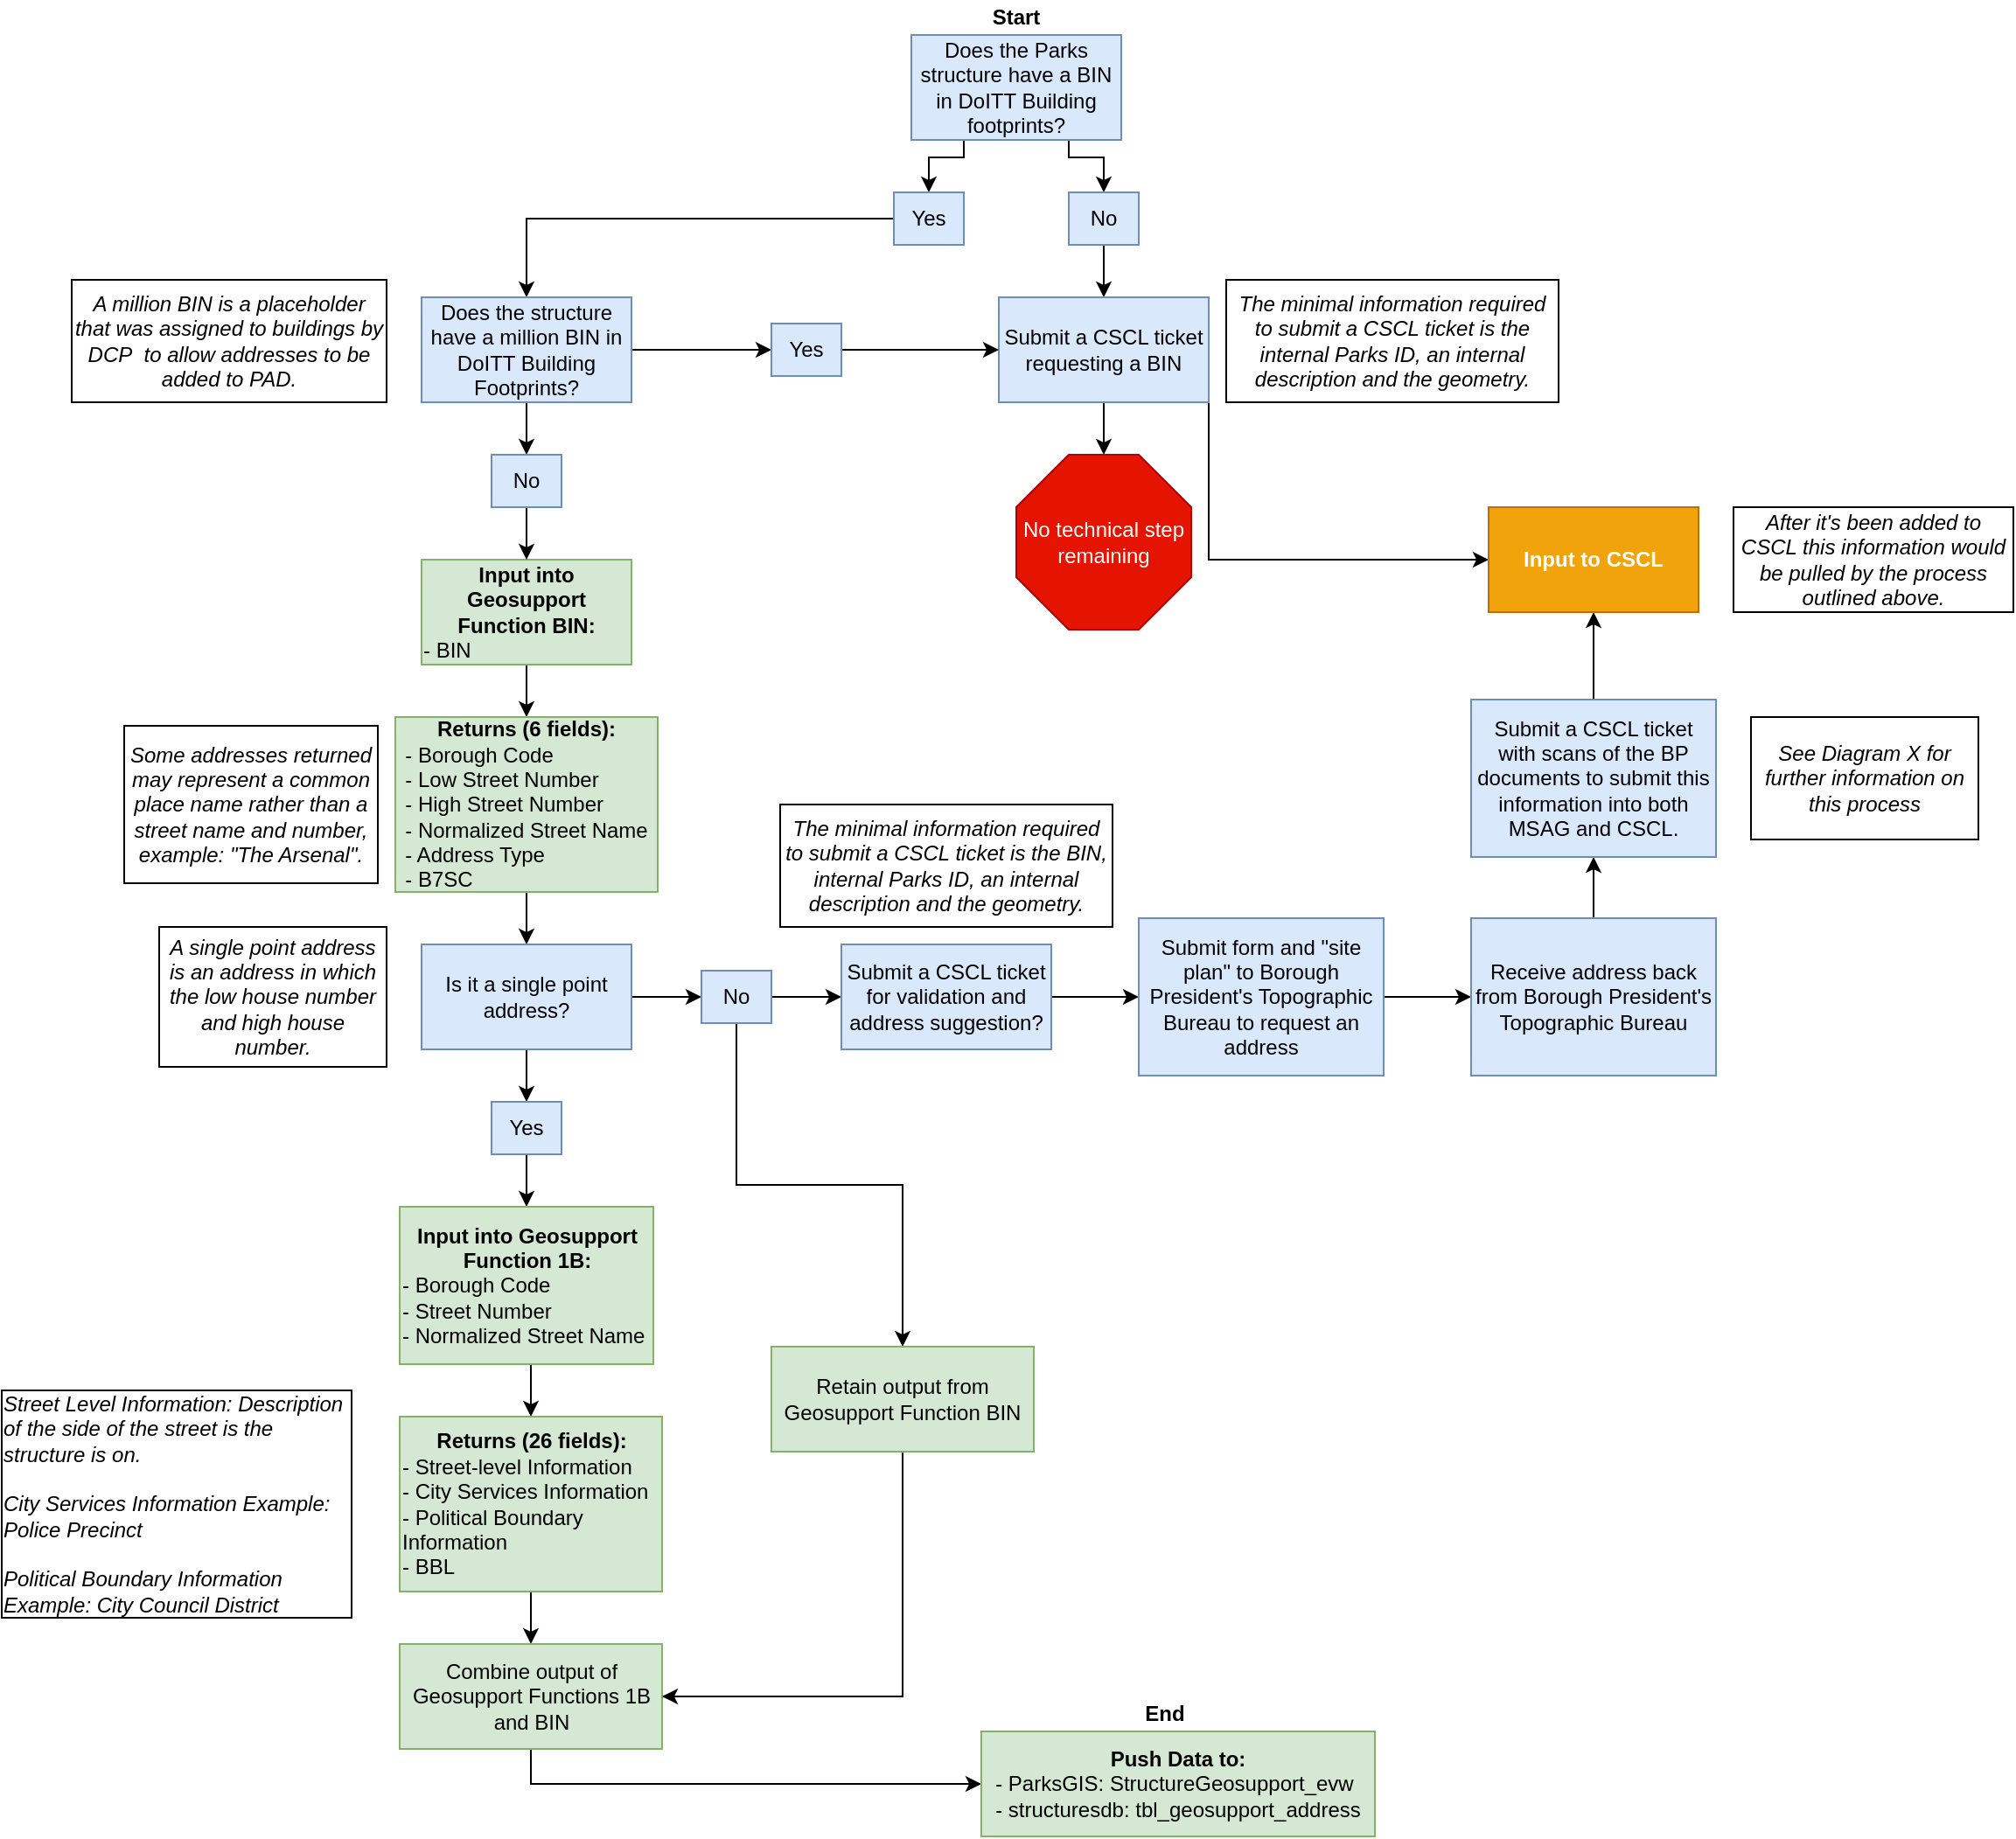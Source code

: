 <mxfile version="13.5.9" type="github">
  <diagram id="P0ZCVF98Ue42GssgXytQ" name="Page-1">
    <mxGraphModel dx="2272" dy="794" grid="1" gridSize="10" guides="1" tooltips="1" connect="1" arrows="1" fold="1" page="1" pageScale="1" pageWidth="850" pageHeight="1100" math="0" shadow="0">
      <root>
        <mxCell id="0" />
        <mxCell id="1" parent="0" />
        <mxCell id="Gs7SRbzFLweDe3SecU4g-5" style="edgeStyle=orthogonalEdgeStyle;rounded=0;orthogonalLoop=1;jettySize=auto;html=1;exitX=0.25;exitY=1;exitDx=0;exitDy=0;entryX=0.5;entryY=0;entryDx=0;entryDy=0;" edge="1" parent="1" source="Gs7SRbzFLweDe3SecU4g-1" target="Gs7SRbzFLweDe3SecU4g-3">
          <mxGeometry relative="1" as="geometry">
            <Array as="points">
              <mxPoint x="310" y="140" />
              <mxPoint x="290" y="140" />
            </Array>
          </mxGeometry>
        </mxCell>
        <mxCell id="Gs7SRbzFLweDe3SecU4g-6" style="edgeStyle=orthogonalEdgeStyle;rounded=0;orthogonalLoop=1;jettySize=auto;html=1;exitX=0.75;exitY=1;exitDx=0;exitDy=0;entryX=0.5;entryY=0;entryDx=0;entryDy=0;" edge="1" parent="1" source="Gs7SRbzFLweDe3SecU4g-1" target="Gs7SRbzFLweDe3SecU4g-4">
          <mxGeometry relative="1" as="geometry">
            <Array as="points">
              <mxPoint x="370" y="140" />
              <mxPoint x="390" y="140" />
            </Array>
          </mxGeometry>
        </mxCell>
        <mxCell id="Gs7SRbzFLweDe3SecU4g-1" value="Does the Parks structure have a BIN in DoITT Building footprints?" style="rounded=0;whiteSpace=wrap;html=1;fillColor=#dae8fc;strokeColor=#6c8ebf;" vertex="1" parent="1">
          <mxGeometry x="280" y="70" width="120" height="60" as="geometry" />
        </mxCell>
        <mxCell id="Gs7SRbzFLweDe3SecU4g-24" style="edgeStyle=orthogonalEdgeStyle;rounded=0;orthogonalLoop=1;jettySize=auto;html=1;exitX=0.5;exitY=1;exitDx=0;exitDy=0;entryX=0.5;entryY=0;entryDx=0;entryDy=0;" edge="1" parent="1" source="Gs7SRbzFLweDe3SecU4g-2" target="Gs7SRbzFLweDe3SecU4g-23">
          <mxGeometry relative="1" as="geometry" />
        </mxCell>
        <mxCell id="Gs7SRbzFLweDe3SecU4g-2" value="&lt;b&gt;Input&amp;nbsp;into Geosupport Function BIN:&lt;br&gt;&lt;div style=&quot;text-align: left&quot;&gt;&lt;span style=&quot;font-weight: normal&quot;&gt;- BIN&lt;/span&gt;&lt;/div&gt;&lt;/b&gt;" style="rounded=0;whiteSpace=wrap;html=1;fillColor=#d5e8d4;strokeColor=#82b366;" vertex="1" parent="1">
          <mxGeometry y="370" width="120" height="60" as="geometry" />
        </mxCell>
        <mxCell id="Gs7SRbzFLweDe3SecU4g-16" style="edgeStyle=orthogonalEdgeStyle;rounded=0;orthogonalLoop=1;jettySize=auto;html=1;exitX=0;exitY=0.5;exitDx=0;exitDy=0;" edge="1" parent="1" source="Gs7SRbzFLweDe3SecU4g-3" target="Gs7SRbzFLweDe3SecU4g-14">
          <mxGeometry relative="1" as="geometry" />
        </mxCell>
        <mxCell id="Gs7SRbzFLweDe3SecU4g-3" value="Yes" style="rounded=0;whiteSpace=wrap;html=1;fillColor=#dae8fc;strokeColor=#6c8ebf;" vertex="1" parent="1">
          <mxGeometry x="270" y="160" width="40" height="30" as="geometry" />
        </mxCell>
        <mxCell id="Gs7SRbzFLweDe3SecU4g-12" style="edgeStyle=orthogonalEdgeStyle;rounded=0;orthogonalLoop=1;jettySize=auto;html=1;exitX=0.5;exitY=1;exitDx=0;exitDy=0;entryX=0.5;entryY=0;entryDx=0;entryDy=0;" edge="1" parent="1" source="Gs7SRbzFLweDe3SecU4g-4" target="Gs7SRbzFLweDe3SecU4g-7">
          <mxGeometry relative="1" as="geometry" />
        </mxCell>
        <mxCell id="Gs7SRbzFLweDe3SecU4g-4" value="No" style="rounded=0;whiteSpace=wrap;html=1;fillColor=#dae8fc;strokeColor=#6c8ebf;" vertex="1" parent="1">
          <mxGeometry x="370" y="160" width="40" height="30" as="geometry" />
        </mxCell>
        <mxCell id="Gs7SRbzFLweDe3SecU4g-13" style="edgeStyle=orthogonalEdgeStyle;rounded=0;orthogonalLoop=1;jettySize=auto;html=1;exitX=0.5;exitY=1;exitDx=0;exitDy=0;entryX=0.5;entryY=0;entryDx=0;entryDy=0;entryPerimeter=0;" edge="1" parent="1" source="Gs7SRbzFLweDe3SecU4g-7" target="Gs7SRbzFLweDe3SecU4g-9">
          <mxGeometry relative="1" as="geometry" />
        </mxCell>
        <mxCell id="Gs7SRbzFLweDe3SecU4g-66" style="edgeStyle=orthogonalEdgeStyle;rounded=0;orthogonalLoop=1;jettySize=auto;html=1;exitX=0.75;exitY=1;exitDx=0;exitDy=0;entryX=0;entryY=0.5;entryDx=0;entryDy=0;" edge="1" parent="1" source="Gs7SRbzFLweDe3SecU4g-7" target="Gs7SRbzFLweDe3SecU4g-64">
          <mxGeometry relative="1" as="geometry">
            <Array as="points">
              <mxPoint x="450" y="280" />
              <mxPoint x="450" y="370" />
            </Array>
          </mxGeometry>
        </mxCell>
        <mxCell id="Gs7SRbzFLweDe3SecU4g-7" value="Submit a CSCL ticket requesting a BIN" style="rounded=0;whiteSpace=wrap;html=1;fillColor=#dae8fc;strokeColor=#6c8ebf;" vertex="1" parent="1">
          <mxGeometry x="330" y="220" width="120" height="60" as="geometry" />
        </mxCell>
        <mxCell id="Gs7SRbzFLweDe3SecU4g-9" value="No technical step remaining" style="whiteSpace=wrap;html=1;shape=mxgraph.basic.octagon2;align=center;verticalAlign=middle;dx=15;fillColor=#e51400;strokeColor=#B20000;fontColor=#ffffff;" vertex="1" parent="1">
          <mxGeometry x="340" y="310" width="100" height="100" as="geometry" />
        </mxCell>
        <mxCell id="Gs7SRbzFLweDe3SecU4g-11" value="&lt;i&gt;The minimal information required to submit a CSCL ticket is the internal Parks ID, an internal description and the geometry.&lt;/i&gt;" style="rounded=0;whiteSpace=wrap;html=1;" vertex="1" parent="1">
          <mxGeometry x="460" y="210" width="190" height="70" as="geometry" />
        </mxCell>
        <mxCell id="Gs7SRbzFLweDe3SecU4g-18" style="edgeStyle=orthogonalEdgeStyle;rounded=0;orthogonalLoop=1;jettySize=auto;html=1;exitX=1;exitY=0.5;exitDx=0;exitDy=0;entryX=0;entryY=0.5;entryDx=0;entryDy=0;" edge="1" parent="1" source="Gs7SRbzFLweDe3SecU4g-14" target="Gs7SRbzFLweDe3SecU4g-17">
          <mxGeometry relative="1" as="geometry" />
        </mxCell>
        <mxCell id="Gs7SRbzFLweDe3SecU4g-21" style="edgeStyle=orthogonalEdgeStyle;rounded=0;orthogonalLoop=1;jettySize=auto;html=1;exitX=0.5;exitY=1;exitDx=0;exitDy=0;entryX=0.5;entryY=0;entryDx=0;entryDy=0;" edge="1" parent="1" source="Gs7SRbzFLweDe3SecU4g-14" target="Gs7SRbzFLweDe3SecU4g-20">
          <mxGeometry relative="1" as="geometry" />
        </mxCell>
        <mxCell id="Gs7SRbzFLweDe3SecU4g-14" value="Does the structure have a million BIN in DoITT Building Footprints?" style="rounded=0;whiteSpace=wrap;html=1;fillColor=#dae8fc;strokeColor=#6c8ebf;" vertex="1" parent="1">
          <mxGeometry y="220" width="120" height="60" as="geometry" />
        </mxCell>
        <mxCell id="Gs7SRbzFLweDe3SecU4g-15" value="&lt;i&gt;A million BIN is a placeholder that was assigned to buildings by DCP&amp;nbsp; to allow addresses to be added to PAD.&lt;/i&gt;" style="rounded=0;whiteSpace=wrap;html=1;" vertex="1" parent="1">
          <mxGeometry x="-200" y="210" width="180" height="70" as="geometry" />
        </mxCell>
        <mxCell id="Gs7SRbzFLweDe3SecU4g-19" style="edgeStyle=orthogonalEdgeStyle;rounded=0;orthogonalLoop=1;jettySize=auto;html=1;exitX=1;exitY=0.5;exitDx=0;exitDy=0;entryX=0;entryY=0.5;entryDx=0;entryDy=0;" edge="1" parent="1" source="Gs7SRbzFLweDe3SecU4g-17" target="Gs7SRbzFLweDe3SecU4g-7">
          <mxGeometry relative="1" as="geometry" />
        </mxCell>
        <mxCell id="Gs7SRbzFLweDe3SecU4g-17" value="Yes" style="rounded=0;whiteSpace=wrap;html=1;fillColor=#dae8fc;strokeColor=#6c8ebf;" vertex="1" parent="1">
          <mxGeometry x="200" y="235" width="40" height="30" as="geometry" />
        </mxCell>
        <mxCell id="Gs7SRbzFLweDe3SecU4g-22" style="edgeStyle=orthogonalEdgeStyle;rounded=0;orthogonalLoop=1;jettySize=auto;html=1;exitX=0.5;exitY=1;exitDx=0;exitDy=0;entryX=0.5;entryY=0;entryDx=0;entryDy=0;" edge="1" parent="1" source="Gs7SRbzFLweDe3SecU4g-20" target="Gs7SRbzFLweDe3SecU4g-2">
          <mxGeometry relative="1" as="geometry" />
        </mxCell>
        <mxCell id="Gs7SRbzFLweDe3SecU4g-20" value="No" style="rounded=0;whiteSpace=wrap;html=1;fillColor=#dae8fc;strokeColor=#6c8ebf;" vertex="1" parent="1">
          <mxGeometry x="40" y="310" width="40" height="30" as="geometry" />
        </mxCell>
        <mxCell id="Gs7SRbzFLweDe3SecU4g-28" style="edgeStyle=orthogonalEdgeStyle;rounded=0;orthogonalLoop=1;jettySize=auto;html=1;exitX=0.5;exitY=1;exitDx=0;exitDy=0;entryX=0.5;entryY=0;entryDx=0;entryDy=0;" edge="1" parent="1" source="Gs7SRbzFLweDe3SecU4g-23" target="Gs7SRbzFLweDe3SecU4g-25">
          <mxGeometry relative="1" as="geometry" />
        </mxCell>
        <mxCell id="Gs7SRbzFLweDe3SecU4g-23" value="&lt;b&gt;Returns (6 fields):&lt;/b&gt;&lt;br&gt;&lt;div style=&quot;text-align: left&quot;&gt;&lt;span&gt;- Borough Code&lt;/span&gt;&lt;/div&gt;&lt;div style=&quot;text-align: left&quot;&gt;&lt;span&gt;- Low Street Number&lt;/span&gt;&lt;/div&gt;&lt;div style=&quot;text-align: left&quot;&gt;&lt;span&gt;- High Street Number&lt;/span&gt;&lt;/div&gt;&lt;div style=&quot;text-align: left&quot;&gt;&lt;span&gt;- Normalized Street Name&lt;/span&gt;&lt;/div&gt;&lt;div style=&quot;text-align: left&quot;&gt;&lt;span&gt;- Address Type&lt;/span&gt;&lt;/div&gt;&lt;div style=&quot;text-align: left&quot;&gt;&lt;span&gt;- B7SC&lt;/span&gt;&lt;/div&gt;" style="rounded=0;whiteSpace=wrap;html=1;fillColor=#d5e8d4;strokeColor=#82b366;" vertex="1" parent="1">
          <mxGeometry x="-15" y="460" width="150" height="100" as="geometry" />
        </mxCell>
        <mxCell id="Gs7SRbzFLweDe3SecU4g-31" style="edgeStyle=orthogonalEdgeStyle;rounded=0;orthogonalLoop=1;jettySize=auto;html=1;exitX=1;exitY=0.5;exitDx=0;exitDy=0;entryX=0;entryY=0.5;entryDx=0;entryDy=0;" edge="1" parent="1" source="Gs7SRbzFLweDe3SecU4g-25" target="Gs7SRbzFLweDe3SecU4g-30">
          <mxGeometry relative="1" as="geometry" />
        </mxCell>
        <mxCell id="Gs7SRbzFLweDe3SecU4g-37" style="edgeStyle=orthogonalEdgeStyle;rounded=0;orthogonalLoop=1;jettySize=auto;html=1;exitX=0.5;exitY=1;exitDx=0;exitDy=0;entryX=0.5;entryY=0;entryDx=0;entryDy=0;" edge="1" parent="1" source="Gs7SRbzFLweDe3SecU4g-25" target="Gs7SRbzFLweDe3SecU4g-29">
          <mxGeometry relative="1" as="geometry" />
        </mxCell>
        <mxCell id="Gs7SRbzFLweDe3SecU4g-25" value="Is it a single point address?" style="rounded=0;whiteSpace=wrap;html=1;fillColor=#dae8fc;strokeColor=#6c8ebf;" vertex="1" parent="1">
          <mxGeometry y="590" width="120" height="60" as="geometry" />
        </mxCell>
        <mxCell id="Gs7SRbzFLweDe3SecU4g-27" value="&lt;i&gt;A single point address is an address in which the low house number and high house number.&lt;/i&gt;" style="rounded=0;whiteSpace=wrap;html=1;" vertex="1" parent="1">
          <mxGeometry x="-150" y="580" width="130" height="80" as="geometry" />
        </mxCell>
        <mxCell id="Gs7SRbzFLweDe3SecU4g-40" style="edgeStyle=orthogonalEdgeStyle;rounded=0;orthogonalLoop=1;jettySize=auto;html=1;exitX=0.5;exitY=1;exitDx=0;exitDy=0;entryX=0.5;entryY=0;entryDx=0;entryDy=0;" edge="1" parent="1" source="Gs7SRbzFLweDe3SecU4g-29" target="Gs7SRbzFLweDe3SecU4g-39">
          <mxGeometry relative="1" as="geometry" />
        </mxCell>
        <mxCell id="Gs7SRbzFLweDe3SecU4g-29" value="Yes" style="rounded=0;whiteSpace=wrap;html=1;fillColor=#dae8fc;strokeColor=#6c8ebf;" vertex="1" parent="1">
          <mxGeometry x="40" y="680" width="40" height="30" as="geometry" />
        </mxCell>
        <mxCell id="Gs7SRbzFLweDe3SecU4g-34" style="edgeStyle=orthogonalEdgeStyle;rounded=0;orthogonalLoop=1;jettySize=auto;html=1;exitX=1;exitY=0.5;exitDx=0;exitDy=0;entryX=0;entryY=0.5;entryDx=0;entryDy=0;" edge="1" parent="1" source="Gs7SRbzFLweDe3SecU4g-30" target="Gs7SRbzFLweDe3SecU4g-33">
          <mxGeometry relative="1" as="geometry" />
        </mxCell>
        <mxCell id="Gs7SRbzFLweDe3SecU4g-51" style="edgeStyle=orthogonalEdgeStyle;rounded=0;orthogonalLoop=1;jettySize=auto;html=1;exitX=0.5;exitY=1;exitDx=0;exitDy=0;entryX=0.5;entryY=0;entryDx=0;entryDy=0;" edge="1" parent="1" source="Gs7SRbzFLweDe3SecU4g-30" target="Gs7SRbzFLweDe3SecU4g-50">
          <mxGeometry relative="1" as="geometry" />
        </mxCell>
        <mxCell id="Gs7SRbzFLweDe3SecU4g-30" value="No" style="rounded=0;whiteSpace=wrap;html=1;fillColor=#dae8fc;strokeColor=#6c8ebf;" vertex="1" parent="1">
          <mxGeometry x="160" y="605" width="40" height="30" as="geometry" />
        </mxCell>
        <mxCell id="Gs7SRbzFLweDe3SecU4g-36" style="edgeStyle=orthogonalEdgeStyle;rounded=0;orthogonalLoop=1;jettySize=auto;html=1;exitX=1;exitY=0.5;exitDx=0;exitDy=0;entryX=0;entryY=0.5;entryDx=0;entryDy=0;" edge="1" parent="1" source="Gs7SRbzFLweDe3SecU4g-33" target="Gs7SRbzFLweDe3SecU4g-35">
          <mxGeometry relative="1" as="geometry" />
        </mxCell>
        <mxCell id="Gs7SRbzFLweDe3SecU4g-33" value="Submit a CSCL ticket for validation and address suggestion?" style="rounded=0;whiteSpace=wrap;html=1;fillColor=#dae8fc;strokeColor=#6c8ebf;" vertex="1" parent="1">
          <mxGeometry x="240" y="590" width="120" height="60" as="geometry" />
        </mxCell>
        <mxCell id="Gs7SRbzFLweDe3SecU4g-60" style="edgeStyle=orthogonalEdgeStyle;rounded=0;orthogonalLoop=1;jettySize=auto;html=1;exitX=1;exitY=0.5;exitDx=0;exitDy=0;entryX=0;entryY=0.5;entryDx=0;entryDy=0;" edge="1" parent="1" source="Gs7SRbzFLweDe3SecU4g-35" target="Gs7SRbzFLweDe3SecU4g-58">
          <mxGeometry relative="1" as="geometry" />
        </mxCell>
        <mxCell id="Gs7SRbzFLweDe3SecU4g-35" value="Submit form and &quot;site plan&quot; to Borough President&#39;s Topographic Bureau to request an address" style="rounded=0;whiteSpace=wrap;html=1;fillColor=#dae8fc;strokeColor=#6c8ebf;" vertex="1" parent="1">
          <mxGeometry x="410" y="575" width="140" height="90" as="geometry" />
        </mxCell>
        <mxCell id="Gs7SRbzFLweDe3SecU4g-42" style="edgeStyle=orthogonalEdgeStyle;rounded=0;orthogonalLoop=1;jettySize=auto;html=1;exitX=0.5;exitY=1;exitDx=0;exitDy=0;entryX=0.5;entryY=0;entryDx=0;entryDy=0;" edge="1" parent="1" source="Gs7SRbzFLweDe3SecU4g-39" target="Gs7SRbzFLweDe3SecU4g-41">
          <mxGeometry relative="1" as="geometry" />
        </mxCell>
        <mxCell id="Gs7SRbzFLweDe3SecU4g-39" value="&lt;b&gt;Input&amp;nbsp;into Geosupport Function 1B:&lt;br&gt;&lt;div style=&quot;text-align: left&quot;&gt;&lt;span style=&quot;font-weight: normal&quot;&gt;- Borough Code&lt;/span&gt;&lt;/div&gt;&lt;/b&gt;&lt;div style=&quot;text-align: left&quot;&gt;&lt;span&gt;- Street Number&amp;nbsp;&lt;/span&gt;&lt;/div&gt;&lt;div style=&quot;text-align: left&quot;&gt;&lt;span&gt;- Normalized Street Name&amp;nbsp;&lt;/span&gt;&lt;/div&gt;" style="rounded=0;whiteSpace=wrap;html=1;fillColor=#d5e8d4;strokeColor=#82b366;" vertex="1" parent="1">
          <mxGeometry x="-12.5" y="740" width="145" height="90" as="geometry" />
        </mxCell>
        <mxCell id="Gs7SRbzFLweDe3SecU4g-45" style="edgeStyle=orthogonalEdgeStyle;rounded=0;orthogonalLoop=1;jettySize=auto;html=1;exitX=0.5;exitY=1;exitDx=0;exitDy=0;entryX=0.5;entryY=0;entryDx=0;entryDy=0;" edge="1" parent="1" source="Gs7SRbzFLweDe3SecU4g-41" target="Gs7SRbzFLweDe3SecU4g-44">
          <mxGeometry relative="1" as="geometry" />
        </mxCell>
        <mxCell id="Gs7SRbzFLweDe3SecU4g-41" value="&lt;b&gt;Returns (26 fields):&lt;/b&gt;&lt;br&gt;&lt;div style=&quot;text-align: left&quot;&gt;- Street-level Information&lt;/div&gt;&lt;div style=&quot;text-align: left&quot;&gt;&lt;span&gt;- City Services Information&lt;/span&gt;&lt;/div&gt;&lt;div style=&quot;text-align: left&quot;&gt;&lt;span&gt;- Political Boundary Information&lt;/span&gt;&lt;/div&gt;&lt;div style=&quot;text-align: left&quot;&gt;&lt;span&gt;- BBL&lt;/span&gt;&lt;/div&gt;" style="rounded=0;whiteSpace=wrap;html=1;fillColor=#d5e8d4;strokeColor=#82b366;" vertex="1" parent="1">
          <mxGeometry x="-12.5" y="860" width="150" height="100" as="geometry" />
        </mxCell>
        <mxCell id="Gs7SRbzFLweDe3SecU4g-43" value="&lt;div style=&quot;text-align: left&quot;&gt;&lt;i&gt;Street Level Information: Description of the side of the street is the structure is on.&lt;/i&gt;&lt;/div&gt;&lt;div style=&quot;text-align: left&quot;&gt;&lt;i&gt;&lt;br&gt;&lt;/i&gt;&lt;/div&gt;&lt;i&gt;&lt;div style=&quot;text-align: left&quot;&gt;&lt;i&gt;City Services Information Example: Police Precinct&lt;/i&gt;&lt;/div&gt;&lt;div style=&quot;text-align: left&quot;&gt;&lt;i&gt;&lt;br&gt;&lt;/i&gt;&lt;/div&gt;&lt;div style=&quot;text-align: left&quot;&gt;&lt;i&gt;Political Boundary Information Example: City Council District&lt;/i&gt;&lt;/div&gt;&lt;/i&gt;" style="rounded=0;whiteSpace=wrap;html=1;" vertex="1" parent="1">
          <mxGeometry x="-240" y="845" width="200" height="130" as="geometry" />
        </mxCell>
        <mxCell id="Gs7SRbzFLweDe3SecU4g-53" style="edgeStyle=orthogonalEdgeStyle;rounded=0;orthogonalLoop=1;jettySize=auto;html=1;exitX=0.5;exitY=1;exitDx=0;exitDy=0;entryX=0;entryY=0.5;entryDx=0;entryDy=0;" edge="1" parent="1" source="Gs7SRbzFLweDe3SecU4g-44" target="Gs7SRbzFLweDe3SecU4g-47">
          <mxGeometry relative="1" as="geometry" />
        </mxCell>
        <mxCell id="Gs7SRbzFLweDe3SecU4g-44" value="Combine output of Geosupport Functions 1B and BIN" style="rounded=0;whiteSpace=wrap;html=1;fillColor=#d5e8d4;strokeColor=#82b366;" vertex="1" parent="1">
          <mxGeometry x="-12.5" y="990" width="150" height="60" as="geometry" />
        </mxCell>
        <mxCell id="Gs7SRbzFLweDe3SecU4g-47" value="&lt;b&gt;Push Data to:&lt;/b&gt;&lt;br&gt;&lt;div style=&quot;text-align: left&quot;&gt;&lt;span&gt;- ParksGIS: StructureGeosupport_evw&lt;/span&gt;&lt;/div&gt;&lt;div style=&quot;text-align: left&quot;&gt;&lt;span&gt;- structuresdb: tbl_geosupport_address&lt;/span&gt;&lt;/div&gt;" style="rounded=0;whiteSpace=wrap;html=1;fillColor=#d5e8d4;strokeColor=#82b366;" vertex="1" parent="1">
          <mxGeometry x="320" y="1040" width="225" height="60" as="geometry" />
        </mxCell>
        <mxCell id="Gs7SRbzFLweDe3SecU4g-52" style="edgeStyle=orthogonalEdgeStyle;rounded=0;orthogonalLoop=1;jettySize=auto;html=1;exitX=0.5;exitY=1;exitDx=0;exitDy=0;entryX=1;entryY=0.5;entryDx=0;entryDy=0;" edge="1" parent="1" source="Gs7SRbzFLweDe3SecU4g-50" target="Gs7SRbzFLweDe3SecU4g-44">
          <mxGeometry relative="1" as="geometry" />
        </mxCell>
        <mxCell id="Gs7SRbzFLweDe3SecU4g-50" value="Retain output from Geosupport Function BIN" style="rounded=0;whiteSpace=wrap;html=1;fillColor=#d5e8d4;strokeColor=#82b366;" vertex="1" parent="1">
          <mxGeometry x="200" y="820" width="150" height="60" as="geometry" />
        </mxCell>
        <mxCell id="Gs7SRbzFLweDe3SecU4g-55" value="&lt;b&gt;End&lt;/b&gt;" style="text;html=1;strokeColor=none;fillColor=none;align=center;verticalAlign=middle;whiteSpace=wrap;rounded=0;" vertex="1" parent="1">
          <mxGeometry x="405" y="1020" width="40" height="20" as="geometry" />
        </mxCell>
        <mxCell id="Gs7SRbzFLweDe3SecU4g-56" value="&lt;b&gt;Start&lt;/b&gt;" style="text;html=1;strokeColor=none;fillColor=none;align=center;verticalAlign=middle;whiteSpace=wrap;rounded=0;" vertex="1" parent="1">
          <mxGeometry x="320" y="50" width="40" height="20" as="geometry" />
        </mxCell>
        <mxCell id="Gs7SRbzFLweDe3SecU4g-57" value="&lt;i&gt;The minimal information required to submit a CSCL ticket is the BIN, internal Parks ID, an internal description and the geometry.&lt;/i&gt;" style="rounded=0;whiteSpace=wrap;html=1;" vertex="1" parent="1">
          <mxGeometry x="205" y="510" width="190" height="70" as="geometry" />
        </mxCell>
        <mxCell id="Gs7SRbzFLweDe3SecU4g-62" style="edgeStyle=orthogonalEdgeStyle;rounded=0;orthogonalLoop=1;jettySize=auto;html=1;exitX=0.5;exitY=0;exitDx=0;exitDy=0;entryX=0.5;entryY=1;entryDx=0;entryDy=0;" edge="1" parent="1" source="Gs7SRbzFLweDe3SecU4g-58" target="Gs7SRbzFLweDe3SecU4g-59">
          <mxGeometry relative="1" as="geometry" />
        </mxCell>
        <mxCell id="Gs7SRbzFLweDe3SecU4g-58" value="Receive address back from Borough President&#39;s Topographic Bureau" style="rounded=0;whiteSpace=wrap;html=1;fillColor=#dae8fc;strokeColor=#6c8ebf;" vertex="1" parent="1">
          <mxGeometry x="600" y="575" width="140" height="90" as="geometry" />
        </mxCell>
        <mxCell id="Gs7SRbzFLweDe3SecU4g-65" style="edgeStyle=orthogonalEdgeStyle;rounded=0;orthogonalLoop=1;jettySize=auto;html=1;exitX=0.5;exitY=0;exitDx=0;exitDy=0;entryX=0.5;entryY=1;entryDx=0;entryDy=0;" edge="1" parent="1" source="Gs7SRbzFLweDe3SecU4g-59" target="Gs7SRbzFLweDe3SecU4g-64">
          <mxGeometry relative="1" as="geometry" />
        </mxCell>
        <mxCell id="Gs7SRbzFLweDe3SecU4g-59" value="Submit a CSCL ticket with scans of the BP documents to submit this information into both MSAG and CSCL." style="rounded=0;whiteSpace=wrap;html=1;fillColor=#dae8fc;strokeColor=#6c8ebf;" vertex="1" parent="1">
          <mxGeometry x="600" y="450" width="140" height="90" as="geometry" />
        </mxCell>
        <mxCell id="Gs7SRbzFLweDe3SecU4g-63" value="&lt;i&gt;See Diagram X for further information on this process&lt;/i&gt;" style="rounded=0;whiteSpace=wrap;html=1;" vertex="1" parent="1">
          <mxGeometry x="760" y="460" width="130" height="70" as="geometry" />
        </mxCell>
        <mxCell id="Gs7SRbzFLweDe3SecU4g-64" value="&lt;b&gt;Input&amp;nbsp;to CSCL&lt;br&gt;&lt;/b&gt;" style="rounded=0;whiteSpace=wrap;html=1;fillColor=#f0a30a;strokeColor=#BD7000;fontColor=#ffffff;" vertex="1" parent="1">
          <mxGeometry x="610" y="340" width="120" height="60" as="geometry" />
        </mxCell>
        <mxCell id="Gs7SRbzFLweDe3SecU4g-68" value="&lt;i&gt;After it&#39;s been added to CSCL this information would be pulled by the process outlined above.&lt;/i&gt;" style="rounded=0;whiteSpace=wrap;html=1;" vertex="1" parent="1">
          <mxGeometry x="750" y="340" width="160" height="60" as="geometry" />
        </mxCell>
        <mxCell id="Gs7SRbzFLweDe3SecU4g-69" value="&lt;i&gt;Some addresses returned may represent a common place name rather than a street name and number, example: &quot;The Arsenal&quot;.&lt;/i&gt;" style="rounded=0;whiteSpace=wrap;html=1;" vertex="1" parent="1">
          <mxGeometry x="-170" y="465" width="145" height="90" as="geometry" />
        </mxCell>
      </root>
    </mxGraphModel>
  </diagram>
</mxfile>
